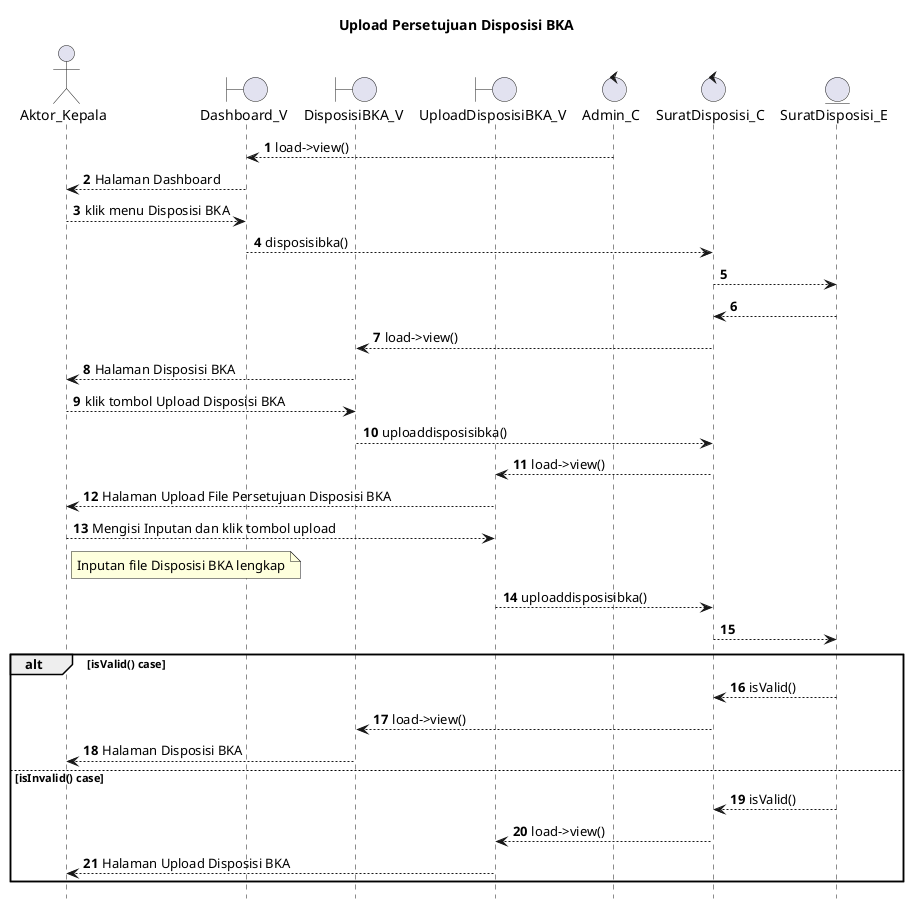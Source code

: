 @startuml

autonumber
hide footbox
title Upload Persetujuan Disposisi BKA

Actor Aktor_Kepala
boundary Dashboard_V
boundary DisposisiBKA_V
boundary UploadDisposisiBKA_V
control Admin_C
control SuratDisposisi_C
Entity SuratDisposisi_E

Admin_C --> Dashboard_V: load->view()
Dashboard_V --> Aktor_Kepala: Halaman Dashboard
Aktor_Kepala --> Dashboard_V: klik menu Disposisi BKA
Dashboard_V --> SuratDisposisi_C: disposisibka()
SuratDisposisi_C --> SuratDisposisi_E:
    
    SuratDisposisi_E --> SuratDisposisi_C:
    SuratDisposisi_C --> DisposisiBKA_V: load->view()
    DisposisiBKA_V --> Aktor_Kepala: Halaman Disposisi BKA

Aktor_Kepala --> DisposisiBKA_V: klik tombol Upload Disposisi BKA
DisposisiBKA_V --> SuratDisposisi_C: uploaddisposisibka()
SuratDisposisi_C --> UploadDisposisiBKA_V: load->view()
UploadDisposisiBKA_V --> Aktor_Kepala: Halaman Upload File Persetujuan Disposisi BKA

Aktor_Kepala --> UploadDisposisiBKA_V: Mengisi Inputan dan klik tombol upload
    note right of Aktor_Kepala
        Inputan file Disposisi BKA lengkap
            end note
UploadDisposisiBKA_V --> SuratDisposisi_C: uploaddisposisibka()
SuratDisposisi_C --> SuratDisposisi_E:

alt isValid() case
    
    SuratDisposisi_E --> SuratDisposisi_C: isValid()
    SuratDisposisi_C --> DisposisiBKA_V: load->view()
    DisposisiBKA_V --> Aktor_Kepala: Halaman Disposisi BKA

else isInvalid() case
    
    SuratDisposisi_E --> SuratDisposisi_C: isValid()
    SuratDisposisi_C --> UploadDisposisiBKA_V: load->view()
    UploadDisposisiBKA_V --> Aktor_Kepala: Halaman Upload Disposisi BKA

end
@enduml